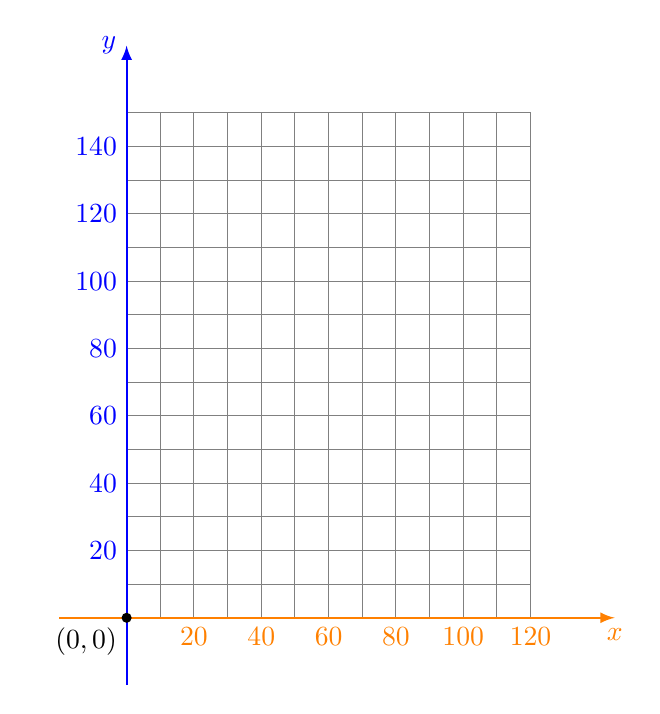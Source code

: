 \tikzstyle{line} = [draw,gray,thick]
\tikzstyle{arrow} = [->,>=latex,thick]
\begin{tikzpicture}[scale=0.45,scale=0.95]

\draw[gray] (0,0) grid (12,15);

\draw[arrow,orange] (-2,0)--(14.5,0) node[below]{$x$};
\draw[arrow,blue] (0,-2)--(0,17) node[left]{$y$};

\node[below left] at (0,0) {$(0,0)$};

\foreach \x/\L in {2/20,4/40,6/60,8/80,10/100,12/120}{
    \node[below, orange] at (\x,0) {$\L$};
}

\foreach \y/\L in {2/20,4/40,6/60,8/80,10/100,12/120,14/140}{
    \node[left, blue] at (0,\y) {$\L$};
}

\fill (0,0) circle (0.15);

% Chiffre 7

% \draw[blue,ultra thick] (12,12) node[left]{$(120,120)$}--(20,12)node[right]{$(200,120)$}--(12,2)node[below]{$(120,20)$};
% \draw[blue,ultra thick] (14,7)node[left]{$(140,70)$}--(18,7)[right]node{$(180,70)$};

\end{tikzpicture}
